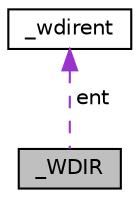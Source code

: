 digraph "_WDIR"
{
 // LATEX_PDF_SIZE
  edge [fontname="Helvetica",fontsize="10",labelfontname="Helvetica",labelfontsize="10"];
  node [fontname="Helvetica",fontsize="10",shape=record];
  Node1 [label="_WDIR",height=0.2,width=0.4,color="black", fillcolor="grey75", style="filled", fontcolor="black",tooltip=" "];
  Node2 -> Node1 [dir="back",color="darkorchid3",fontsize="10",style="dashed",label=" ent" ,fontname="Helvetica"];
  Node2 [label="_wdirent",height=0.2,width=0.4,color="black", fillcolor="white", style="filled",URL="$struct__wdirent.html",tooltip=" "];
}
